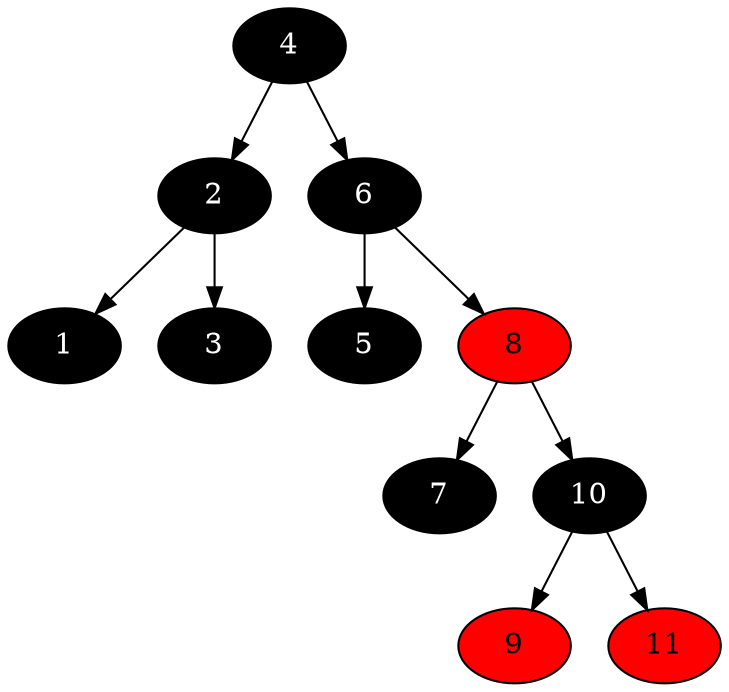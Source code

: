 digraph mentions {
4 -> 2
2 -> 1
2 -> 3
4 -> 6
6 -> 5
6 -> 8
8 -> 7
8 -> 10
10 -> 9
10 -> 11
4[style=filled, fillcolor=black, fontcolor=white]
2[style=filled, fillcolor=black, fontcolor=white]
1[style=filled, fillcolor=black, fontcolor=white]
3[style=filled, fillcolor=black, fontcolor=white]
6[style=filled, fillcolor=black, fontcolor=white]
5[style=filled, fillcolor=black, fontcolor=white]
8[style=filled, fillcolor=red]
7[style=filled, fillcolor=black, fontcolor=white]
10[style=filled, fillcolor=black, fontcolor=white]
9[style=filled, fillcolor=red]
11[style=filled, fillcolor=red]
}
